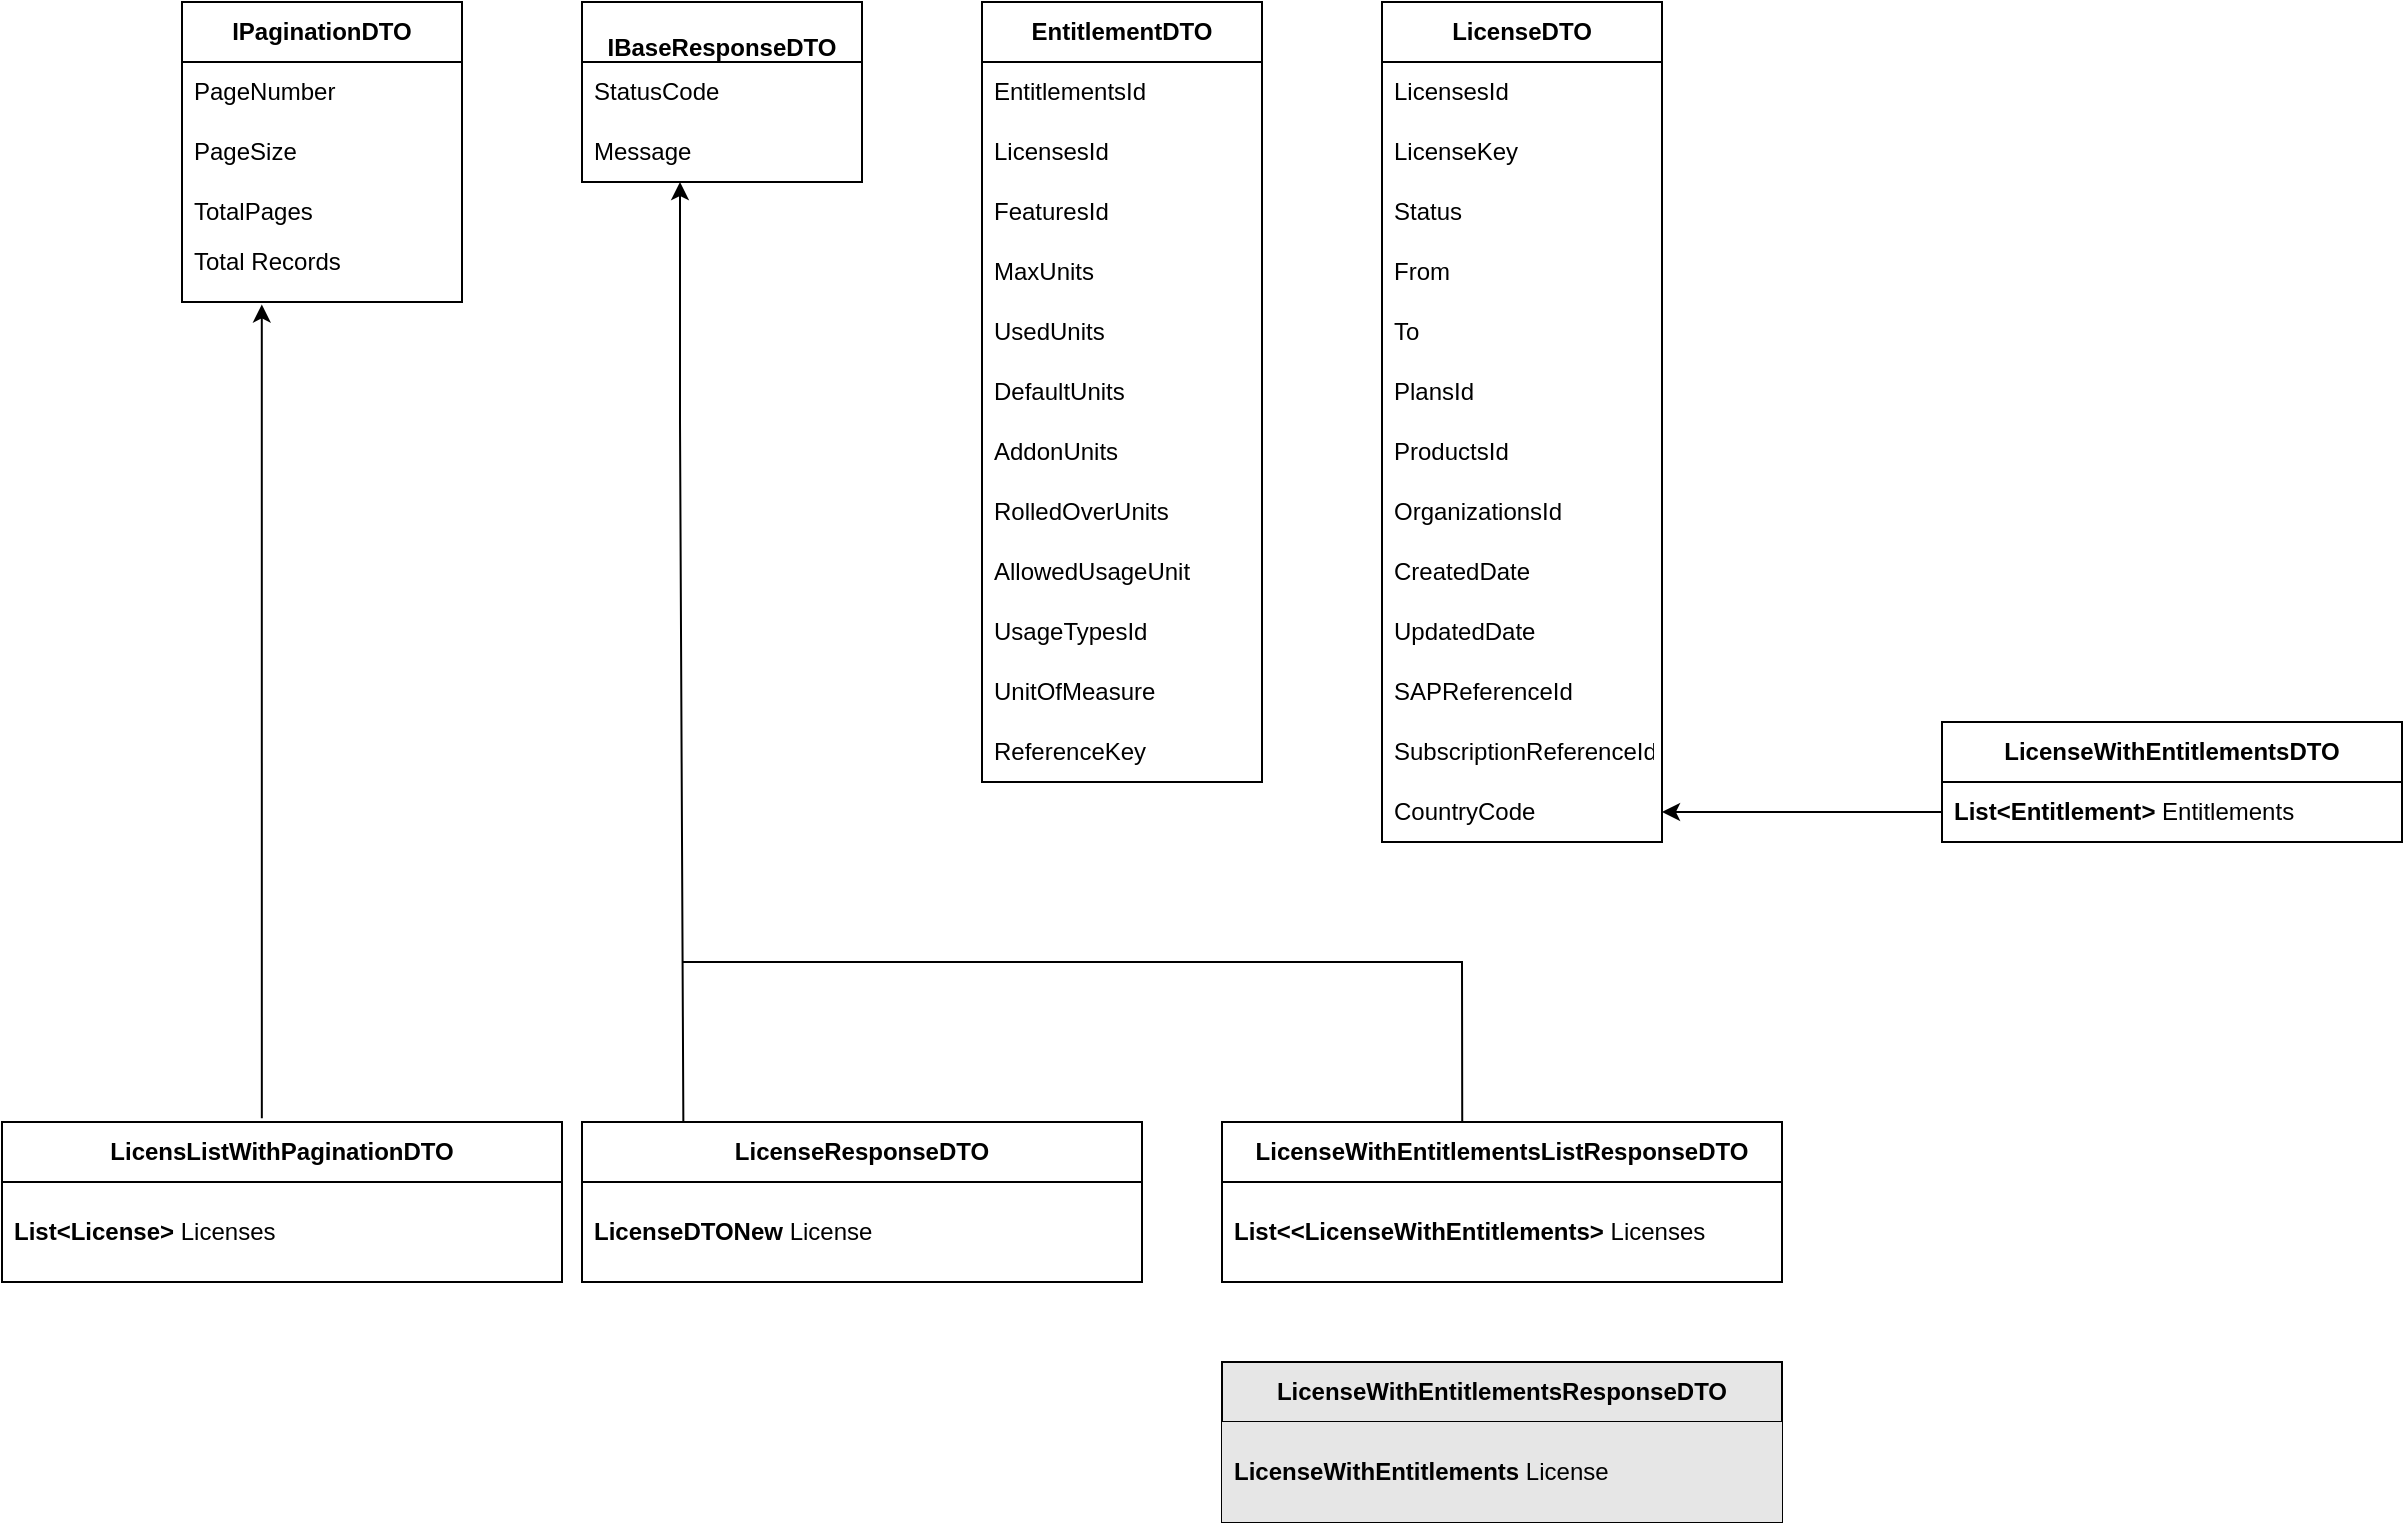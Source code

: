 <mxfile version="24.2.2" type="github">
  <diagram name="Page-1" id="2XGq60XNIMz-fllnAIWj">
    <mxGraphModel dx="1508" dy="639" grid="1" gridSize="10" guides="1" tooltips="1" connect="1" arrows="1" fold="1" page="1" pageScale="1" pageWidth="2339" pageHeight="3300" math="0" shadow="0">
      <root>
        <mxCell id="0" />
        <mxCell id="1" parent="0" />
        <mxCell id="Q7fqk0MZ8CHCqBJFiKCT-1" value="&lt;b&gt;IPaginationDTO&lt;/b&gt;" style="swimlane;fontStyle=0;childLayout=stackLayout;horizontal=1;startSize=30;horizontalStack=0;resizeParent=1;resizeParentMax=0;resizeLast=0;collapsible=1;marginBottom=0;whiteSpace=wrap;html=1;" vertex="1" parent="1">
          <mxGeometry x="120" y="40" width="140" height="150" as="geometry" />
        </mxCell>
        <mxCell id="Q7fqk0MZ8CHCqBJFiKCT-2" value="PageNumber" style="text;strokeColor=none;fillColor=none;align=left;verticalAlign=middle;spacingLeft=4;spacingRight=4;overflow=hidden;points=[[0,0.5],[1,0.5]];portConstraint=eastwest;rotatable=0;whiteSpace=wrap;html=1;" vertex="1" parent="Q7fqk0MZ8CHCqBJFiKCT-1">
          <mxGeometry y="30" width="140" height="30" as="geometry" />
        </mxCell>
        <mxCell id="Q7fqk0MZ8CHCqBJFiKCT-3" value="PageSize" style="text;strokeColor=none;fillColor=none;align=left;verticalAlign=middle;spacingLeft=4;spacingRight=4;overflow=hidden;points=[[0,0.5],[1,0.5]];portConstraint=eastwest;rotatable=0;whiteSpace=wrap;html=1;" vertex="1" parent="Q7fqk0MZ8CHCqBJFiKCT-1">
          <mxGeometry y="60" width="140" height="30" as="geometry" />
        </mxCell>
        <mxCell id="Q7fqk0MZ8CHCqBJFiKCT-4" value="TotalPages" style="text;strokeColor=none;fillColor=none;align=left;verticalAlign=middle;spacingLeft=4;spacingRight=4;overflow=hidden;points=[[0,0.5],[1,0.5]];portConstraint=eastwest;rotatable=0;whiteSpace=wrap;html=1;" vertex="1" parent="Q7fqk0MZ8CHCqBJFiKCT-1">
          <mxGeometry y="90" width="140" height="30" as="geometry" />
        </mxCell>
        <mxCell id="Q7fqk0MZ8CHCqBJFiKCT-6" value="Total Records&lt;div&gt;&lt;br&gt;&lt;/div&gt;" style="text;strokeColor=none;fillColor=none;align=left;verticalAlign=middle;spacingLeft=4;spacingRight=4;overflow=hidden;points=[[0,0.5],[1,0.5]];portConstraint=eastwest;rotatable=0;whiteSpace=wrap;html=1;" vertex="1" parent="Q7fqk0MZ8CHCqBJFiKCT-1">
          <mxGeometry y="120" width="140" height="30" as="geometry" />
        </mxCell>
        <mxCell id="Q7fqk0MZ8CHCqBJFiKCT-7" value="&lt;div&gt;&lt;b&gt;&lt;br&gt;&lt;/b&gt;&lt;/div&gt;&lt;b&gt;IBaseResponseDTO&lt;/b&gt;" style="swimlane;fontStyle=0;childLayout=stackLayout;horizontal=1;startSize=30;horizontalStack=0;resizeParent=1;resizeParentMax=0;resizeLast=0;collapsible=1;marginBottom=0;whiteSpace=wrap;html=1;" vertex="1" parent="1">
          <mxGeometry x="320" y="40" width="140" height="90" as="geometry" />
        </mxCell>
        <mxCell id="Q7fqk0MZ8CHCqBJFiKCT-8" value="StatusCode" style="text;strokeColor=none;fillColor=none;align=left;verticalAlign=middle;spacingLeft=4;spacingRight=4;overflow=hidden;points=[[0,0.5],[1,0.5]];portConstraint=eastwest;rotatable=0;whiteSpace=wrap;html=1;" vertex="1" parent="Q7fqk0MZ8CHCqBJFiKCT-7">
          <mxGeometry y="30" width="140" height="30" as="geometry" />
        </mxCell>
        <mxCell id="Q7fqk0MZ8CHCqBJFiKCT-9" value="Message" style="text;strokeColor=none;fillColor=none;align=left;verticalAlign=middle;spacingLeft=4;spacingRight=4;overflow=hidden;points=[[0,0.5],[1,0.5]];portConstraint=eastwest;rotatable=0;whiteSpace=wrap;html=1;" vertex="1" parent="Q7fqk0MZ8CHCqBJFiKCT-7">
          <mxGeometry y="60" width="140" height="30" as="geometry" />
        </mxCell>
        <mxCell id="Q7fqk0MZ8CHCqBJFiKCT-12" value="&lt;b&gt;EntitlementDTO&lt;/b&gt;" style="swimlane;fontStyle=0;childLayout=stackLayout;horizontal=1;startSize=30;horizontalStack=0;resizeParent=1;resizeParentMax=0;resizeLast=0;collapsible=1;marginBottom=0;whiteSpace=wrap;html=1;" vertex="1" parent="1">
          <mxGeometry x="520" y="40" width="140" height="390" as="geometry" />
        </mxCell>
        <mxCell id="Q7fqk0MZ8CHCqBJFiKCT-13" value="EntitlementsId" style="text;strokeColor=none;fillColor=none;align=left;verticalAlign=middle;spacingLeft=4;spacingRight=4;overflow=hidden;points=[[0,0.5],[1,0.5]];portConstraint=eastwest;rotatable=0;whiteSpace=wrap;html=1;" vertex="1" parent="Q7fqk0MZ8CHCqBJFiKCT-12">
          <mxGeometry y="30" width="140" height="30" as="geometry" />
        </mxCell>
        <mxCell id="Q7fqk0MZ8CHCqBJFiKCT-14" value="LicensesId" style="text;strokeColor=none;fillColor=none;align=left;verticalAlign=middle;spacingLeft=4;spacingRight=4;overflow=hidden;points=[[0,0.5],[1,0.5]];portConstraint=eastwest;rotatable=0;whiteSpace=wrap;html=1;" vertex="1" parent="Q7fqk0MZ8CHCqBJFiKCT-12">
          <mxGeometry y="60" width="140" height="30" as="geometry" />
        </mxCell>
        <mxCell id="Q7fqk0MZ8CHCqBJFiKCT-15" value="FeaturesId" style="text;strokeColor=none;fillColor=none;align=left;verticalAlign=middle;spacingLeft=4;spacingRight=4;overflow=hidden;points=[[0,0.5],[1,0.5]];portConstraint=eastwest;rotatable=0;whiteSpace=wrap;html=1;" vertex="1" parent="Q7fqk0MZ8CHCqBJFiKCT-12">
          <mxGeometry y="90" width="140" height="30" as="geometry" />
        </mxCell>
        <mxCell id="Q7fqk0MZ8CHCqBJFiKCT-16" value="MaxUnits" style="text;strokeColor=none;fillColor=none;align=left;verticalAlign=middle;spacingLeft=4;spacingRight=4;overflow=hidden;points=[[0,0.5],[1,0.5]];portConstraint=eastwest;rotatable=0;whiteSpace=wrap;html=1;" vertex="1" parent="Q7fqk0MZ8CHCqBJFiKCT-12">
          <mxGeometry y="120" width="140" height="30" as="geometry" />
        </mxCell>
        <mxCell id="Q7fqk0MZ8CHCqBJFiKCT-17" value="UsedUnits" style="text;strokeColor=none;fillColor=none;align=left;verticalAlign=middle;spacingLeft=4;spacingRight=4;overflow=hidden;points=[[0,0.5],[1,0.5]];portConstraint=eastwest;rotatable=0;whiteSpace=wrap;html=1;" vertex="1" parent="Q7fqk0MZ8CHCqBJFiKCT-12">
          <mxGeometry y="150" width="140" height="30" as="geometry" />
        </mxCell>
        <mxCell id="Q7fqk0MZ8CHCqBJFiKCT-18" value="DefaultUnits" style="text;strokeColor=none;fillColor=none;align=left;verticalAlign=middle;spacingLeft=4;spacingRight=4;overflow=hidden;points=[[0,0.5],[1,0.5]];portConstraint=eastwest;rotatable=0;whiteSpace=wrap;html=1;" vertex="1" parent="Q7fqk0MZ8CHCqBJFiKCT-12">
          <mxGeometry y="180" width="140" height="30" as="geometry" />
        </mxCell>
        <mxCell id="Q7fqk0MZ8CHCqBJFiKCT-19" value="AddonUnits" style="text;strokeColor=none;fillColor=none;align=left;verticalAlign=middle;spacingLeft=4;spacingRight=4;overflow=hidden;points=[[0,0.5],[1,0.5]];portConstraint=eastwest;rotatable=0;whiteSpace=wrap;html=1;" vertex="1" parent="Q7fqk0MZ8CHCqBJFiKCT-12">
          <mxGeometry y="210" width="140" height="30" as="geometry" />
        </mxCell>
        <mxCell id="Q7fqk0MZ8CHCqBJFiKCT-20" value="RolledOverUnits" style="text;strokeColor=none;fillColor=none;align=left;verticalAlign=middle;spacingLeft=4;spacingRight=4;overflow=hidden;points=[[0,0.5],[1,0.5]];portConstraint=eastwest;rotatable=0;whiteSpace=wrap;html=1;" vertex="1" parent="Q7fqk0MZ8CHCqBJFiKCT-12">
          <mxGeometry y="240" width="140" height="30" as="geometry" />
        </mxCell>
        <mxCell id="Q7fqk0MZ8CHCqBJFiKCT-21" value="AllowedUsageUnit" style="text;strokeColor=none;fillColor=none;align=left;verticalAlign=middle;spacingLeft=4;spacingRight=4;overflow=hidden;points=[[0,0.5],[1,0.5]];portConstraint=eastwest;rotatable=0;whiteSpace=wrap;html=1;" vertex="1" parent="Q7fqk0MZ8CHCqBJFiKCT-12">
          <mxGeometry y="270" width="140" height="30" as="geometry" />
        </mxCell>
        <mxCell id="Q7fqk0MZ8CHCqBJFiKCT-22" value="UsageTypesId" style="text;strokeColor=none;fillColor=none;align=left;verticalAlign=middle;spacingLeft=4;spacingRight=4;overflow=hidden;points=[[0,0.5],[1,0.5]];portConstraint=eastwest;rotatable=0;whiteSpace=wrap;html=1;" vertex="1" parent="Q7fqk0MZ8CHCqBJFiKCT-12">
          <mxGeometry y="300" width="140" height="30" as="geometry" />
        </mxCell>
        <mxCell id="Q7fqk0MZ8CHCqBJFiKCT-23" value="UnitOfMeasure" style="text;strokeColor=none;fillColor=none;align=left;verticalAlign=middle;spacingLeft=4;spacingRight=4;overflow=hidden;points=[[0,0.5],[1,0.5]];portConstraint=eastwest;rotatable=0;whiteSpace=wrap;html=1;" vertex="1" parent="Q7fqk0MZ8CHCqBJFiKCT-12">
          <mxGeometry y="330" width="140" height="30" as="geometry" />
        </mxCell>
        <mxCell id="Q7fqk0MZ8CHCqBJFiKCT-24" value="ReferenceKey" style="text;strokeColor=none;fillColor=none;align=left;verticalAlign=middle;spacingLeft=4;spacingRight=4;overflow=hidden;points=[[0,0.5],[1,0.5]];portConstraint=eastwest;rotatable=0;whiteSpace=wrap;html=1;" vertex="1" parent="Q7fqk0MZ8CHCqBJFiKCT-12">
          <mxGeometry y="360" width="140" height="30" as="geometry" />
        </mxCell>
        <mxCell id="Q7fqk0MZ8CHCqBJFiKCT-25" value="&lt;b&gt;LicenseDTO&lt;/b&gt;" style="swimlane;fontStyle=0;childLayout=stackLayout;horizontal=1;startSize=30;horizontalStack=0;resizeParent=1;resizeParentMax=0;resizeLast=0;collapsible=1;marginBottom=0;whiteSpace=wrap;html=1;" vertex="1" parent="1">
          <mxGeometry x="720" y="40" width="140" height="420" as="geometry" />
        </mxCell>
        <mxCell id="Q7fqk0MZ8CHCqBJFiKCT-26" value="LicensesId" style="text;strokeColor=none;fillColor=none;align=left;verticalAlign=middle;spacingLeft=4;spacingRight=4;overflow=hidden;points=[[0,0.5],[1,0.5]];portConstraint=eastwest;rotatable=0;whiteSpace=wrap;html=1;" vertex="1" parent="Q7fqk0MZ8CHCqBJFiKCT-25">
          <mxGeometry y="30" width="140" height="30" as="geometry" />
        </mxCell>
        <mxCell id="Q7fqk0MZ8CHCqBJFiKCT-27" value="LicenseKey" style="text;strokeColor=none;fillColor=none;align=left;verticalAlign=middle;spacingLeft=4;spacingRight=4;overflow=hidden;points=[[0,0.5],[1,0.5]];portConstraint=eastwest;rotatable=0;whiteSpace=wrap;html=1;" vertex="1" parent="Q7fqk0MZ8CHCqBJFiKCT-25">
          <mxGeometry y="60" width="140" height="30" as="geometry" />
        </mxCell>
        <mxCell id="Q7fqk0MZ8CHCqBJFiKCT-28" value="Status" style="text;strokeColor=none;fillColor=none;align=left;verticalAlign=middle;spacingLeft=4;spacingRight=4;overflow=hidden;points=[[0,0.5],[1,0.5]];portConstraint=eastwest;rotatable=0;whiteSpace=wrap;html=1;" vertex="1" parent="Q7fqk0MZ8CHCqBJFiKCT-25">
          <mxGeometry y="90" width="140" height="30" as="geometry" />
        </mxCell>
        <mxCell id="Q7fqk0MZ8CHCqBJFiKCT-29" value="From" style="text;strokeColor=none;fillColor=none;align=left;verticalAlign=middle;spacingLeft=4;spacingRight=4;overflow=hidden;points=[[0,0.5],[1,0.5]];portConstraint=eastwest;rotatable=0;whiteSpace=wrap;html=1;" vertex="1" parent="Q7fqk0MZ8CHCqBJFiKCT-25">
          <mxGeometry y="120" width="140" height="30" as="geometry" />
        </mxCell>
        <mxCell id="Q7fqk0MZ8CHCqBJFiKCT-30" value="To" style="text;strokeColor=none;fillColor=none;align=left;verticalAlign=middle;spacingLeft=4;spacingRight=4;overflow=hidden;points=[[0,0.5],[1,0.5]];portConstraint=eastwest;rotatable=0;whiteSpace=wrap;html=1;" vertex="1" parent="Q7fqk0MZ8CHCqBJFiKCT-25">
          <mxGeometry y="150" width="140" height="30" as="geometry" />
        </mxCell>
        <mxCell id="Q7fqk0MZ8CHCqBJFiKCT-31" value="PlansId" style="text;strokeColor=none;fillColor=none;align=left;verticalAlign=middle;spacingLeft=4;spacingRight=4;overflow=hidden;points=[[0,0.5],[1,0.5]];portConstraint=eastwest;rotatable=0;whiteSpace=wrap;html=1;" vertex="1" parent="Q7fqk0MZ8CHCqBJFiKCT-25">
          <mxGeometry y="180" width="140" height="30" as="geometry" />
        </mxCell>
        <mxCell id="Q7fqk0MZ8CHCqBJFiKCT-32" value="ProductsId" style="text;strokeColor=none;fillColor=none;align=left;verticalAlign=middle;spacingLeft=4;spacingRight=4;overflow=hidden;points=[[0,0.5],[1,0.5]];portConstraint=eastwest;rotatable=0;whiteSpace=wrap;html=1;" vertex="1" parent="Q7fqk0MZ8CHCqBJFiKCT-25">
          <mxGeometry y="210" width="140" height="30" as="geometry" />
        </mxCell>
        <mxCell id="Q7fqk0MZ8CHCqBJFiKCT-33" value="OrganizationsId" style="text;strokeColor=none;fillColor=none;align=left;verticalAlign=middle;spacingLeft=4;spacingRight=4;overflow=hidden;points=[[0,0.5],[1,0.5]];portConstraint=eastwest;rotatable=0;whiteSpace=wrap;html=1;" vertex="1" parent="Q7fqk0MZ8CHCqBJFiKCT-25">
          <mxGeometry y="240" width="140" height="30" as="geometry" />
        </mxCell>
        <mxCell id="Q7fqk0MZ8CHCqBJFiKCT-34" value="CreatedDate" style="text;strokeColor=none;fillColor=none;align=left;verticalAlign=middle;spacingLeft=4;spacingRight=4;overflow=hidden;points=[[0,0.5],[1,0.5]];portConstraint=eastwest;rotatable=0;whiteSpace=wrap;html=1;" vertex="1" parent="Q7fqk0MZ8CHCqBJFiKCT-25">
          <mxGeometry y="270" width="140" height="30" as="geometry" />
        </mxCell>
        <mxCell id="Q7fqk0MZ8CHCqBJFiKCT-35" value="UpdatedDate" style="text;strokeColor=none;fillColor=none;align=left;verticalAlign=middle;spacingLeft=4;spacingRight=4;overflow=hidden;points=[[0,0.5],[1,0.5]];portConstraint=eastwest;rotatable=0;whiteSpace=wrap;html=1;" vertex="1" parent="Q7fqk0MZ8CHCqBJFiKCT-25">
          <mxGeometry y="300" width="140" height="30" as="geometry" />
        </mxCell>
        <mxCell id="Q7fqk0MZ8CHCqBJFiKCT-36" value="SAPReferenceId" style="text;strokeColor=none;fillColor=none;align=left;verticalAlign=middle;spacingLeft=4;spacingRight=4;overflow=hidden;points=[[0,0.5],[1,0.5]];portConstraint=eastwest;rotatable=0;whiteSpace=wrap;html=1;" vertex="1" parent="Q7fqk0MZ8CHCqBJFiKCT-25">
          <mxGeometry y="330" width="140" height="30" as="geometry" />
        </mxCell>
        <mxCell id="Q7fqk0MZ8CHCqBJFiKCT-37" value="SubscriptionReferenceId" style="text;strokeColor=none;fillColor=none;align=left;verticalAlign=middle;spacingLeft=4;spacingRight=4;overflow=hidden;points=[[0,0.5],[1,0.5]];portConstraint=eastwest;rotatable=0;whiteSpace=wrap;html=1;" vertex="1" parent="Q7fqk0MZ8CHCqBJFiKCT-25">
          <mxGeometry y="360" width="140" height="30" as="geometry" />
        </mxCell>
        <mxCell id="Q7fqk0MZ8CHCqBJFiKCT-38" value="CountryCode" style="text;strokeColor=none;fillColor=none;align=left;verticalAlign=middle;spacingLeft=4;spacingRight=4;overflow=hidden;points=[[0,0.5],[1,0.5]];portConstraint=eastwest;rotatable=0;whiteSpace=wrap;html=1;" vertex="1" parent="Q7fqk0MZ8CHCqBJFiKCT-25">
          <mxGeometry y="390" width="140" height="30" as="geometry" />
        </mxCell>
        <mxCell id="Q7fqk0MZ8CHCqBJFiKCT-39" value="&lt;b&gt;LicenseResponseDTO&lt;/b&gt;" style="swimlane;fontStyle=0;childLayout=stackLayout;horizontal=1;startSize=30;horizontalStack=0;resizeParent=1;resizeParentMax=0;resizeLast=0;collapsible=1;marginBottom=0;whiteSpace=wrap;html=1;" vertex="1" parent="1">
          <mxGeometry x="320" y="600" width="280" height="80" as="geometry" />
        </mxCell>
        <mxCell id="Q7fqk0MZ8CHCqBJFiKCT-40" value="&lt;b&gt;LicenseDTONew&lt;/b&gt; License" style="text;strokeColor=none;fillColor=none;align=left;verticalAlign=middle;spacingLeft=4;spacingRight=4;overflow=hidden;points=[[0,0.5],[1,0.5]];portConstraint=eastwest;rotatable=0;whiteSpace=wrap;html=1;" vertex="1" parent="Q7fqk0MZ8CHCqBJFiKCT-39">
          <mxGeometry y="30" width="280" height="50" as="geometry" />
        </mxCell>
        <mxCell id="Q7fqk0MZ8CHCqBJFiKCT-42" value="" style="endArrow=classic;html=1;rounded=0;exitX=0.181;exitY=-0.001;exitDx=0;exitDy=0;exitPerimeter=0;" edge="1" parent="1" source="Q7fqk0MZ8CHCqBJFiKCT-39">
          <mxGeometry width="50" height="50" relative="1" as="geometry">
            <mxPoint x="210" y="600" as="sourcePoint" />
            <mxPoint x="369" y="130" as="targetPoint" />
            <Array as="points">
              <mxPoint x="369" y="250" />
            </Array>
          </mxGeometry>
        </mxCell>
        <mxCell id="Q7fqk0MZ8CHCqBJFiKCT-45" value="&lt;b&gt;LicenseWithEntitlementsDTO&lt;/b&gt;" style="swimlane;fontStyle=0;childLayout=stackLayout;horizontal=1;startSize=30;horizontalStack=0;resizeParent=1;resizeParentMax=0;resizeLast=0;collapsible=1;marginBottom=0;whiteSpace=wrap;html=1;" vertex="1" parent="1">
          <mxGeometry x="1000" y="400" width="230" height="60" as="geometry" />
        </mxCell>
        <mxCell id="Q7fqk0MZ8CHCqBJFiKCT-46" value="&lt;b&gt;List&amp;lt;Entitlement&lt;/b&gt;&lt;b style=&quot;background-color: initial;&quot;&gt;&amp;gt;&lt;/b&gt;&lt;span style=&quot;background-color: initial;&quot;&gt;&amp;nbsp;Entitlements&lt;/span&gt;" style="text;strokeColor=none;fillColor=none;align=left;verticalAlign=middle;spacingLeft=4;spacingRight=4;overflow=hidden;points=[[0,0.5],[1,0.5]];portConstraint=eastwest;rotatable=0;whiteSpace=wrap;html=1;" vertex="1" parent="Q7fqk0MZ8CHCqBJFiKCT-45">
          <mxGeometry y="30" width="230" height="30" as="geometry" />
        </mxCell>
        <mxCell id="Q7fqk0MZ8CHCqBJFiKCT-49" value="&lt;b&gt;LicenseWithEntitlementsResponseDTO&lt;/b&gt;" style="swimlane;fontStyle=0;childLayout=stackLayout;horizontal=1;startSize=30;horizontalStack=0;resizeParent=1;resizeParentMax=0;resizeLast=0;collapsible=1;marginBottom=0;whiteSpace=wrap;html=1;fillColor=#E6E6E6;" vertex="1" parent="1">
          <mxGeometry x="640" y="720" width="280" height="80" as="geometry" />
        </mxCell>
        <mxCell id="Q7fqk0MZ8CHCqBJFiKCT-50" value="&lt;b&gt;LicenseWithEntitlements&lt;/b&gt;&amp;nbsp;License" style="text;strokeColor=none;fillColor=#E6E6E6;align=left;verticalAlign=middle;spacingLeft=4;spacingRight=4;overflow=hidden;points=[[0,0.5],[1,0.5]];portConstraint=eastwest;rotatable=0;whiteSpace=wrap;html=1;" vertex="1" parent="Q7fqk0MZ8CHCqBJFiKCT-49">
          <mxGeometry y="30" width="280" height="50" as="geometry" />
        </mxCell>
        <mxCell id="Q7fqk0MZ8CHCqBJFiKCT-55" value="&lt;b&gt;LicenseWithEntitlementsList&lt;/b&gt;&lt;b style=&quot;background-color: initial;&quot;&gt;ResponseDTO&lt;/b&gt;" style="swimlane;fontStyle=0;childLayout=stackLayout;horizontal=1;startSize=30;horizontalStack=0;resizeParent=1;resizeParentMax=0;resizeLast=0;collapsible=1;marginBottom=0;whiteSpace=wrap;html=1;" vertex="1" parent="1">
          <mxGeometry x="640" y="600" width="280" height="80" as="geometry" />
        </mxCell>
        <mxCell id="Q7fqk0MZ8CHCqBJFiKCT-56" value="&lt;b style=&quot;border-color: var(--border-color); text-align: center;&quot;&gt;List&amp;lt;&amp;lt;LicenseWithEntitlements&amp;gt;&amp;nbsp;&lt;/b&gt;Licenses" style="text;strokeColor=none;fillColor=none;align=left;verticalAlign=middle;spacingLeft=4;spacingRight=4;overflow=hidden;points=[[0,0.5],[1,0.5]];portConstraint=eastwest;rotatable=0;whiteSpace=wrap;html=1;" vertex="1" parent="Q7fqk0MZ8CHCqBJFiKCT-55">
          <mxGeometry y="30" width="280" height="50" as="geometry" />
        </mxCell>
        <mxCell id="Q7fqk0MZ8CHCqBJFiKCT-63" value="&lt;b&gt;LicensListWithPaginationDTO&lt;/b&gt;" style="swimlane;fontStyle=0;childLayout=stackLayout;horizontal=1;startSize=30;horizontalStack=0;resizeParent=1;resizeParentMax=0;resizeLast=0;collapsible=1;marginBottom=0;whiteSpace=wrap;html=1;" vertex="1" parent="1">
          <mxGeometry x="30" y="600" width="280" height="80" as="geometry" />
        </mxCell>
        <mxCell id="Q7fqk0MZ8CHCqBJFiKCT-64" value="&lt;b&gt;List&amp;lt;License&amp;gt;&lt;/b&gt;&amp;nbsp;Licenses" style="text;strokeColor=none;fillColor=none;align=left;verticalAlign=middle;spacingLeft=4;spacingRight=4;overflow=hidden;points=[[0,0.5],[1,0.5]];portConstraint=eastwest;rotatable=0;whiteSpace=wrap;html=1;" vertex="1" parent="Q7fqk0MZ8CHCqBJFiKCT-63">
          <mxGeometry y="30" width="280" height="50" as="geometry" />
        </mxCell>
        <mxCell id="Q7fqk0MZ8CHCqBJFiKCT-65" value="" style="endArrow=classic;html=1;rounded=0;exitX=0.464;exitY=-0.023;exitDx=0;exitDy=0;exitPerimeter=0;entryX=0.285;entryY=1.041;entryDx=0;entryDy=0;entryPerimeter=0;" edge="1" parent="1" source="Q7fqk0MZ8CHCqBJFiKCT-63" target="Q7fqk0MZ8CHCqBJFiKCT-6">
          <mxGeometry width="50" height="50" relative="1" as="geometry">
            <mxPoint x="100" y="240" as="sourcePoint" />
            <mxPoint x="150" y="190" as="targetPoint" />
          </mxGeometry>
        </mxCell>
        <mxCell id="Q7fqk0MZ8CHCqBJFiKCT-66" value="" style="endArrow=classic;html=1;rounded=0;entryX=1;entryY=0.5;entryDx=0;entryDy=0;exitX=0;exitY=0.5;exitDx=0;exitDy=0;" edge="1" parent="1" source="Q7fqk0MZ8CHCqBJFiKCT-46" target="Q7fqk0MZ8CHCqBJFiKCT-38">
          <mxGeometry width="50" height="50" relative="1" as="geometry">
            <mxPoint x="530" y="520" as="sourcePoint" />
            <mxPoint x="580" y="470" as="targetPoint" />
          </mxGeometry>
        </mxCell>
        <mxCell id="Q7fqk0MZ8CHCqBJFiKCT-68" value="" style="endArrow=none;html=1;rounded=0;entryX=0.429;entryY=0;entryDx=0;entryDy=0;entryPerimeter=0;" edge="1" parent="1" target="Q7fqk0MZ8CHCqBJFiKCT-55">
          <mxGeometry width="50" height="50" relative="1" as="geometry">
            <mxPoint x="370" y="520" as="sourcePoint" />
            <mxPoint x="640" y="460" as="targetPoint" />
            <Array as="points">
              <mxPoint x="760" y="520" />
            </Array>
          </mxGeometry>
        </mxCell>
      </root>
    </mxGraphModel>
  </diagram>
</mxfile>
